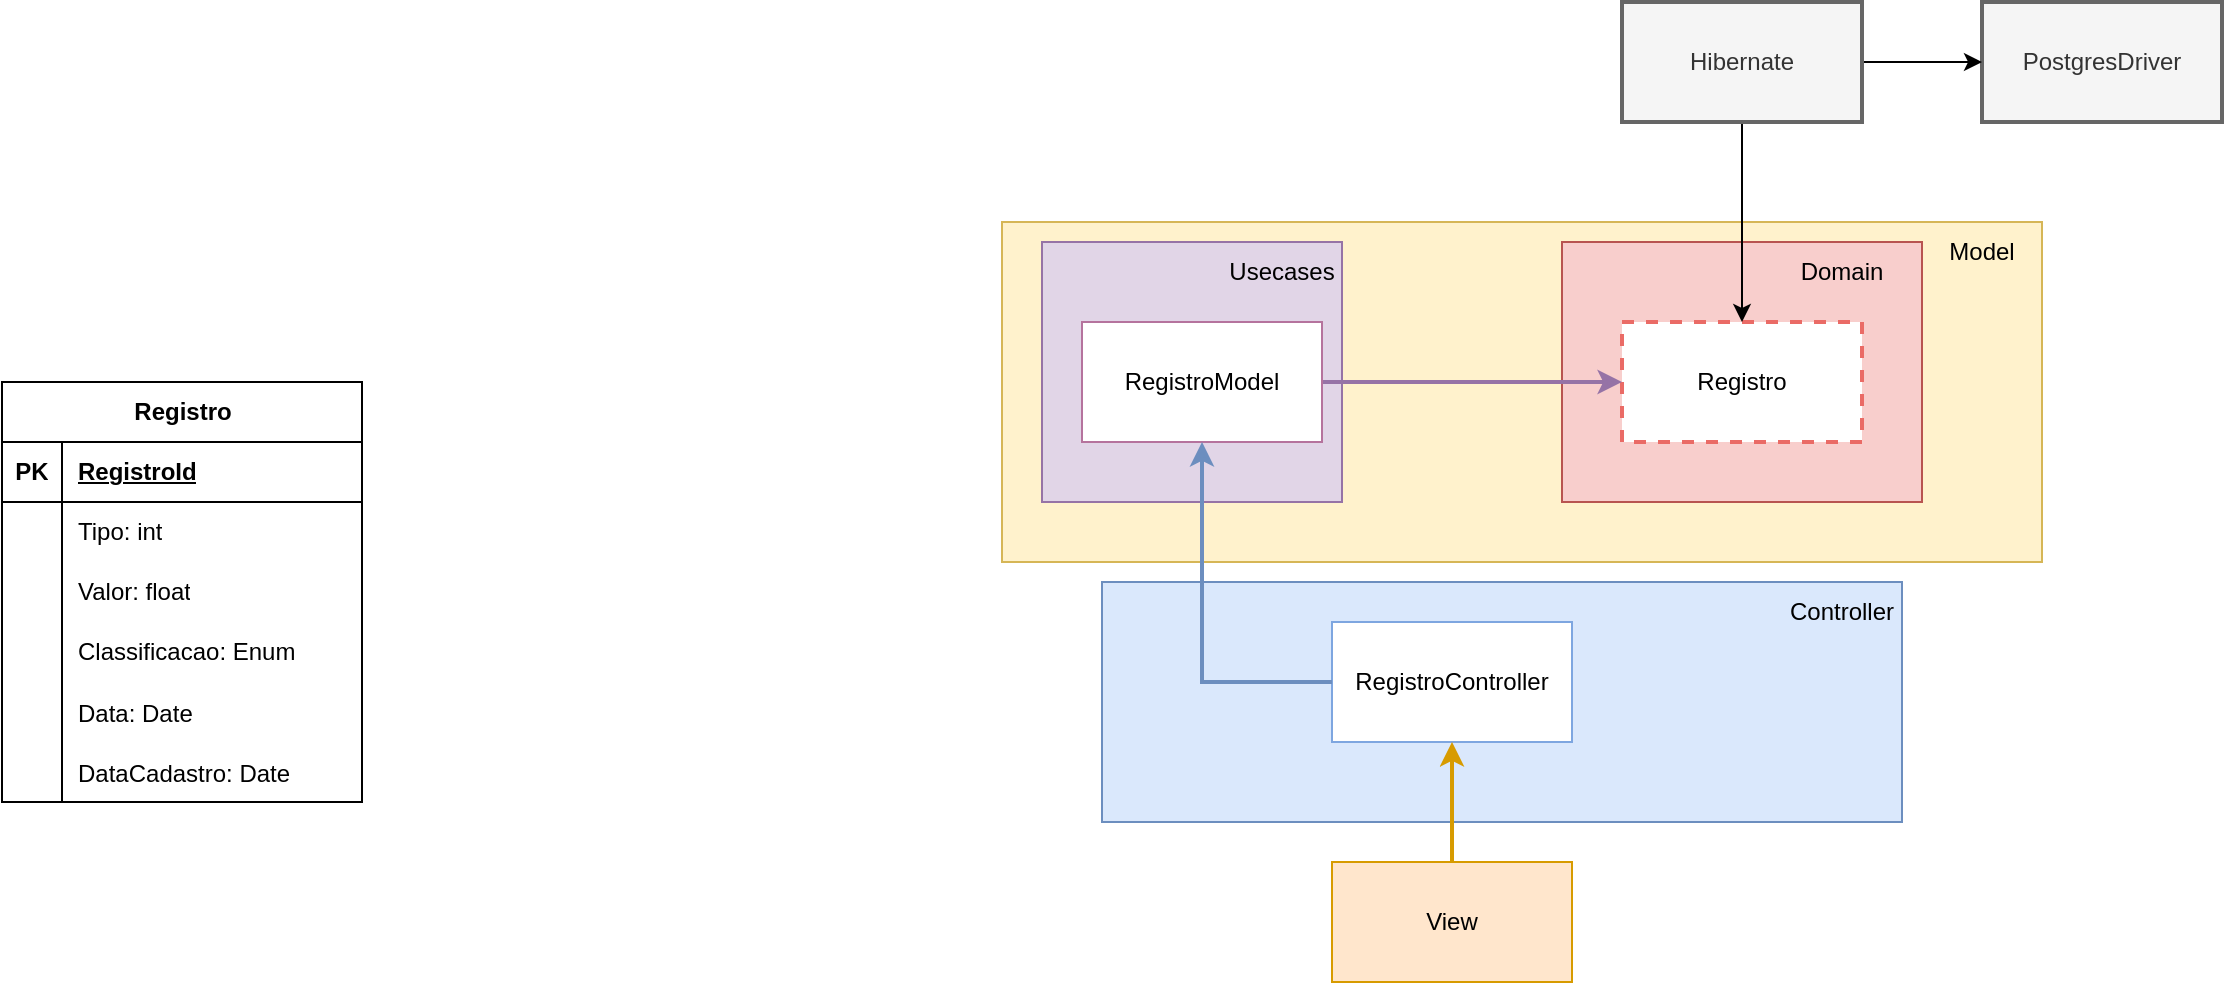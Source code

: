 <mxfile version="24.8.0">
  <diagram name="Page-1" id="Mj6lzmNs4eIf5IuF4uNA">
    <mxGraphModel dx="2280" dy="1872" grid="1" gridSize="10" guides="1" tooltips="1" connect="1" arrows="1" fold="1" page="1" pageScale="1" pageWidth="850" pageHeight="1100" math="0" shadow="0">
      <root>
        <mxCell id="0" />
        <mxCell id="1" parent="0" />
        <mxCell id="8dTqEl9wyZg5WzftWE0f-33" value="Registro" style="shape=table;startSize=30;container=1;collapsible=1;childLayout=tableLayout;fixedRows=1;rowLines=0;fontStyle=1;align=center;resizeLast=1;html=1;" parent="1" vertex="1">
          <mxGeometry x="-510" y="-310" width="180" height="210" as="geometry" />
        </mxCell>
        <mxCell id="8dTqEl9wyZg5WzftWE0f-34" value="" style="shape=tableRow;horizontal=0;startSize=0;swimlaneHead=0;swimlaneBody=0;fillColor=none;collapsible=0;dropTarget=0;points=[[0,0.5],[1,0.5]];portConstraint=eastwest;top=0;left=0;right=0;bottom=1;" parent="8dTqEl9wyZg5WzftWE0f-33" vertex="1">
          <mxGeometry y="30" width="180" height="30" as="geometry" />
        </mxCell>
        <mxCell id="8dTqEl9wyZg5WzftWE0f-35" value="PK" style="shape=partialRectangle;connectable=0;fillColor=none;top=0;left=0;bottom=0;right=0;fontStyle=1;overflow=hidden;whiteSpace=wrap;html=1;" parent="8dTqEl9wyZg5WzftWE0f-34" vertex="1">
          <mxGeometry width="30" height="30" as="geometry">
            <mxRectangle width="30" height="30" as="alternateBounds" />
          </mxGeometry>
        </mxCell>
        <mxCell id="8dTqEl9wyZg5WzftWE0f-36" value="RegistroId" style="shape=partialRectangle;connectable=0;fillColor=none;top=0;left=0;bottom=0;right=0;align=left;spacingLeft=6;fontStyle=5;overflow=hidden;whiteSpace=wrap;html=1;" parent="8dTqEl9wyZg5WzftWE0f-34" vertex="1">
          <mxGeometry x="30" width="150" height="30" as="geometry">
            <mxRectangle width="150" height="30" as="alternateBounds" />
          </mxGeometry>
        </mxCell>
        <mxCell id="8dTqEl9wyZg5WzftWE0f-37" value="" style="shape=tableRow;horizontal=0;startSize=0;swimlaneHead=0;swimlaneBody=0;fillColor=none;collapsible=0;dropTarget=0;points=[[0,0.5],[1,0.5]];portConstraint=eastwest;top=0;left=0;right=0;bottom=0;" parent="8dTqEl9wyZg5WzftWE0f-33" vertex="1">
          <mxGeometry y="60" width="180" height="30" as="geometry" />
        </mxCell>
        <mxCell id="8dTqEl9wyZg5WzftWE0f-38" value="" style="shape=partialRectangle;connectable=0;fillColor=none;top=0;left=0;bottom=0;right=0;editable=1;overflow=hidden;whiteSpace=wrap;html=1;" parent="8dTqEl9wyZg5WzftWE0f-37" vertex="1">
          <mxGeometry width="30" height="30" as="geometry">
            <mxRectangle width="30" height="30" as="alternateBounds" />
          </mxGeometry>
        </mxCell>
        <mxCell id="8dTqEl9wyZg5WzftWE0f-39" value="Tipo: int" style="shape=partialRectangle;connectable=0;fillColor=none;top=0;left=0;bottom=0;right=0;align=left;spacingLeft=6;overflow=hidden;whiteSpace=wrap;html=1;" parent="8dTqEl9wyZg5WzftWE0f-37" vertex="1">
          <mxGeometry x="30" width="150" height="30" as="geometry">
            <mxRectangle width="150" height="30" as="alternateBounds" />
          </mxGeometry>
        </mxCell>
        <mxCell id="8dTqEl9wyZg5WzftWE0f-40" value="" style="shape=tableRow;horizontal=0;startSize=0;swimlaneHead=0;swimlaneBody=0;fillColor=none;collapsible=0;dropTarget=0;points=[[0,0.5],[1,0.5]];portConstraint=eastwest;top=0;left=0;right=0;bottom=0;" parent="8dTqEl9wyZg5WzftWE0f-33" vertex="1">
          <mxGeometry y="90" width="180" height="30" as="geometry" />
        </mxCell>
        <mxCell id="8dTqEl9wyZg5WzftWE0f-41" value="" style="shape=partialRectangle;connectable=0;fillColor=none;top=0;left=0;bottom=0;right=0;editable=1;overflow=hidden;whiteSpace=wrap;html=1;" parent="8dTqEl9wyZg5WzftWE0f-40" vertex="1">
          <mxGeometry width="30" height="30" as="geometry">
            <mxRectangle width="30" height="30" as="alternateBounds" />
          </mxGeometry>
        </mxCell>
        <mxCell id="8dTqEl9wyZg5WzftWE0f-42" value="Valor: float" style="shape=partialRectangle;connectable=0;fillColor=none;top=0;left=0;bottom=0;right=0;align=left;spacingLeft=6;overflow=hidden;whiteSpace=wrap;html=1;" parent="8dTqEl9wyZg5WzftWE0f-40" vertex="1">
          <mxGeometry x="30" width="150" height="30" as="geometry">
            <mxRectangle width="150" height="30" as="alternateBounds" />
          </mxGeometry>
        </mxCell>
        <mxCell id="8dTqEl9wyZg5WzftWE0f-43" value="" style="shape=tableRow;horizontal=0;startSize=0;swimlaneHead=0;swimlaneBody=0;fillColor=none;collapsible=0;dropTarget=0;points=[[0,0.5],[1,0.5]];portConstraint=eastwest;top=0;left=0;right=0;bottom=0;" parent="8dTqEl9wyZg5WzftWE0f-33" vertex="1">
          <mxGeometry y="120" width="180" height="30" as="geometry" />
        </mxCell>
        <mxCell id="8dTqEl9wyZg5WzftWE0f-44" value="" style="shape=partialRectangle;connectable=0;fillColor=none;top=0;left=0;bottom=0;right=0;editable=1;overflow=hidden;whiteSpace=wrap;html=1;" parent="8dTqEl9wyZg5WzftWE0f-43" vertex="1">
          <mxGeometry width="30" height="30" as="geometry">
            <mxRectangle width="30" height="30" as="alternateBounds" />
          </mxGeometry>
        </mxCell>
        <mxCell id="8dTqEl9wyZg5WzftWE0f-45" value="Classificacao: Enum" style="shape=partialRectangle;connectable=0;fillColor=none;top=0;left=0;bottom=0;right=0;align=left;spacingLeft=6;overflow=hidden;whiteSpace=wrap;html=1;" parent="8dTqEl9wyZg5WzftWE0f-43" vertex="1">
          <mxGeometry x="30" width="150" height="30" as="geometry">
            <mxRectangle width="150" height="30" as="alternateBounds" />
          </mxGeometry>
        </mxCell>
        <mxCell id="8dTqEl9wyZg5WzftWE0f-47" value="" style="shape=tableRow;horizontal=0;startSize=0;swimlaneHead=0;swimlaneBody=0;fillColor=none;collapsible=0;dropTarget=0;points=[[0,0.5],[1,0.5]];portConstraint=eastwest;top=0;left=0;right=0;bottom=0;" parent="8dTqEl9wyZg5WzftWE0f-33" vertex="1">
          <mxGeometry y="150" width="180" height="30" as="geometry" />
        </mxCell>
        <mxCell id="8dTqEl9wyZg5WzftWE0f-48" value="" style="shape=partialRectangle;connectable=0;fillColor=none;top=0;left=0;bottom=0;right=0;editable=1;overflow=hidden;" parent="8dTqEl9wyZg5WzftWE0f-47" vertex="1">
          <mxGeometry width="30" height="30" as="geometry">
            <mxRectangle width="30" height="30" as="alternateBounds" />
          </mxGeometry>
        </mxCell>
        <mxCell id="8dTqEl9wyZg5WzftWE0f-49" value="Data: Date" style="shape=partialRectangle;connectable=0;fillColor=none;top=0;left=0;bottom=0;right=0;align=left;spacingLeft=6;overflow=hidden;" parent="8dTqEl9wyZg5WzftWE0f-47" vertex="1">
          <mxGeometry x="30" width="150" height="30" as="geometry">
            <mxRectangle width="150" height="30" as="alternateBounds" />
          </mxGeometry>
        </mxCell>
        <mxCell id="8dTqEl9wyZg5WzftWE0f-51" value="" style="shape=tableRow;horizontal=0;startSize=0;swimlaneHead=0;swimlaneBody=0;fillColor=none;collapsible=0;dropTarget=0;points=[[0,0.5],[1,0.5]];portConstraint=eastwest;top=0;left=0;right=0;bottom=0;" parent="8dTqEl9wyZg5WzftWE0f-33" vertex="1">
          <mxGeometry y="180" width="180" height="30" as="geometry" />
        </mxCell>
        <mxCell id="8dTqEl9wyZg5WzftWE0f-52" value="" style="shape=partialRectangle;connectable=0;fillColor=none;top=0;left=0;bottom=0;right=0;editable=1;overflow=hidden;" parent="8dTqEl9wyZg5WzftWE0f-51" vertex="1">
          <mxGeometry width="30" height="30" as="geometry">
            <mxRectangle width="30" height="30" as="alternateBounds" />
          </mxGeometry>
        </mxCell>
        <mxCell id="8dTqEl9wyZg5WzftWE0f-53" value="DataCadastro: Date" style="shape=partialRectangle;connectable=0;fillColor=none;top=0;left=0;bottom=0;right=0;align=left;spacingLeft=6;overflow=hidden;" parent="8dTqEl9wyZg5WzftWE0f-51" vertex="1">
          <mxGeometry x="30" width="150" height="30" as="geometry">
            <mxRectangle width="150" height="30" as="alternateBounds" />
          </mxGeometry>
        </mxCell>
        <mxCell id="8dTqEl9wyZg5WzftWE0f-63" value="" style="rounded=0;whiteSpace=wrap;html=1;fillColor=#fff2cc;strokeColor=#d6b656;" parent="1" vertex="1">
          <mxGeometry x="-10" y="-390" width="520" height="170" as="geometry" />
        </mxCell>
        <mxCell id="8dTqEl9wyZg5WzftWE0f-64" value="Model" style="text;html=1;align=center;verticalAlign=middle;whiteSpace=wrap;rounded=0;" parent="1" vertex="1">
          <mxGeometry x="450" y="-390" width="60" height="30" as="geometry" />
        </mxCell>
        <mxCell id="8dTqEl9wyZg5WzftWE0f-60" value="" style="rounded=0;whiteSpace=wrap;html=1;fillColor=#f8cecc;strokeColor=#b85450;" parent="1" vertex="1">
          <mxGeometry x="270" y="-380" width="180" height="130" as="geometry" />
        </mxCell>
        <mxCell id="8dTqEl9wyZg5WzftWE0f-3" value="Registro" style="rounded=0;whiteSpace=wrap;html=1;dashed=1;strokeColor=#EA6B66;strokeWidth=2;" parent="1" vertex="1">
          <mxGeometry x="300" y="-340" width="120" height="60" as="geometry" />
        </mxCell>
        <mxCell id="8dTqEl9wyZg5WzftWE0f-62" value="Domain" style="text;html=1;align=center;verticalAlign=middle;whiteSpace=wrap;rounded=0;" parent="1" vertex="1">
          <mxGeometry x="380" y="-380" width="60" height="30" as="geometry" />
        </mxCell>
        <mxCell id="8dTqEl9wyZg5WzftWE0f-72" value="" style="rounded=0;whiteSpace=wrap;html=1;fillColor=#dae8fc;strokeColor=#6c8ebf;" parent="1" vertex="1">
          <mxGeometry x="40" y="-210" width="400" height="120" as="geometry" />
        </mxCell>
        <mxCell id="8dTqEl9wyZg5WzftWE0f-81" value="Controller" style="text;html=1;align=center;verticalAlign=middle;whiteSpace=wrap;rounded=0;" parent="1" vertex="1">
          <mxGeometry x="380" y="-210" width="60" height="30" as="geometry" />
        </mxCell>
        <mxCell id="8dTqEl9wyZg5WzftWE0f-86" value="PostgresDriver" style="rounded=0;whiteSpace=wrap;html=1;fillColor=#f5f5f5;fontColor=#333333;strokeColor=#666666;strokeWidth=2;" parent="1" vertex="1">
          <mxGeometry x="480" y="-500" width="120" height="60" as="geometry" />
        </mxCell>
        <mxCell id="8dTqEl9wyZg5WzftWE0f-91" value="RegistroController" style="rounded=0;whiteSpace=wrap;html=1;strokeColor=#7EA6E0;" parent="1" vertex="1">
          <mxGeometry x="155" y="-190" width="120" height="60" as="geometry" />
        </mxCell>
        <mxCell id="8dTqEl9wyZg5WzftWE0f-95" style="edgeStyle=orthogonalEdgeStyle;rounded=0;orthogonalLoop=1;jettySize=auto;html=1;entryX=0.5;entryY=1;entryDx=0;entryDy=0;strokeColor=#d79b00;fillColor=#ffe6cc;strokeWidth=2;" parent="1" source="8dTqEl9wyZg5WzftWE0f-94" target="8dTqEl9wyZg5WzftWE0f-91" edge="1">
          <mxGeometry relative="1" as="geometry" />
        </mxCell>
        <mxCell id="8dTqEl9wyZg5WzftWE0f-94" value="View" style="rounded=0;whiteSpace=wrap;html=1;fillColor=#ffe6cc;strokeColor=#d79b00;" parent="1" vertex="1">
          <mxGeometry x="155" y="-70" width="120" height="60" as="geometry" />
        </mxCell>
        <mxCell id="8dTqEl9wyZg5WzftWE0f-96" value="" style="rounded=0;whiteSpace=wrap;html=1;strokeColor=#9673a6;fillColor=#e1d5e7;" parent="1" vertex="1">
          <mxGeometry x="10" y="-380" width="150" height="130" as="geometry" />
        </mxCell>
        <mxCell id="8dTqEl9wyZg5WzftWE0f-97" value="Usecases" style="text;html=1;align=center;verticalAlign=middle;whiteSpace=wrap;rounded=0;" parent="1" vertex="1">
          <mxGeometry x="100" y="-380" width="60" height="30" as="geometry" />
        </mxCell>
        <mxCell id="fiH3nFlEAN-L8TbGe9dq-5" style="edgeStyle=orthogonalEdgeStyle;rounded=0;orthogonalLoop=1;jettySize=auto;html=1;entryX=0;entryY=0.5;entryDx=0;entryDy=0;strokeWidth=2;fillColor=#e1d5e7;strokeColor=#9673a6;" edge="1" parent="1" source="8dTqEl9wyZg5WzftWE0f-98" target="8dTqEl9wyZg5WzftWE0f-3">
          <mxGeometry relative="1" as="geometry" />
        </mxCell>
        <mxCell id="8dTqEl9wyZg5WzftWE0f-98" value="RegistroModel" style="rounded=0;whiteSpace=wrap;html=1;strokeColor=#B5739D;" parent="1" vertex="1">
          <mxGeometry x="30" y="-340" width="120" height="60" as="geometry" />
        </mxCell>
        <mxCell id="fiH3nFlEAN-L8TbGe9dq-3" style="edgeStyle=orthogonalEdgeStyle;rounded=0;orthogonalLoop=1;jettySize=auto;html=1;entryX=0;entryY=0.5;entryDx=0;entryDy=0;" edge="1" parent="1" source="fiH3nFlEAN-L8TbGe9dq-1" target="8dTqEl9wyZg5WzftWE0f-86">
          <mxGeometry relative="1" as="geometry" />
        </mxCell>
        <mxCell id="fiH3nFlEAN-L8TbGe9dq-4" style="edgeStyle=orthogonalEdgeStyle;rounded=0;orthogonalLoop=1;jettySize=auto;html=1;entryX=0.5;entryY=0;entryDx=0;entryDy=0;" edge="1" parent="1" source="fiH3nFlEAN-L8TbGe9dq-1" target="8dTqEl9wyZg5WzftWE0f-3">
          <mxGeometry relative="1" as="geometry" />
        </mxCell>
        <mxCell id="fiH3nFlEAN-L8TbGe9dq-1" value="Hibernate" style="rounded=0;whiteSpace=wrap;html=1;fillColor=#f5f5f5;fontColor=#333333;strokeColor=#666666;strokeWidth=2;" vertex="1" parent="1">
          <mxGeometry x="300" y="-500" width="120" height="60" as="geometry" />
        </mxCell>
        <mxCell id="fiH3nFlEAN-L8TbGe9dq-6" style="edgeStyle=orthogonalEdgeStyle;rounded=0;orthogonalLoop=1;jettySize=auto;html=1;entryX=0.5;entryY=1;entryDx=0;entryDy=0;strokeWidth=2;fillColor=#dae8fc;strokeColor=#6c8ebf;" edge="1" parent="1" source="8dTqEl9wyZg5WzftWE0f-91" target="8dTqEl9wyZg5WzftWE0f-98">
          <mxGeometry relative="1" as="geometry" />
        </mxCell>
      </root>
    </mxGraphModel>
  </diagram>
</mxfile>
